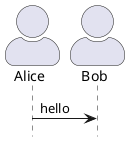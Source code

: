 @startuml
skinparam actorStyle awesome
actor Alice
actor Bob
Alice -> Bob : hello
hide footbox
@enduml